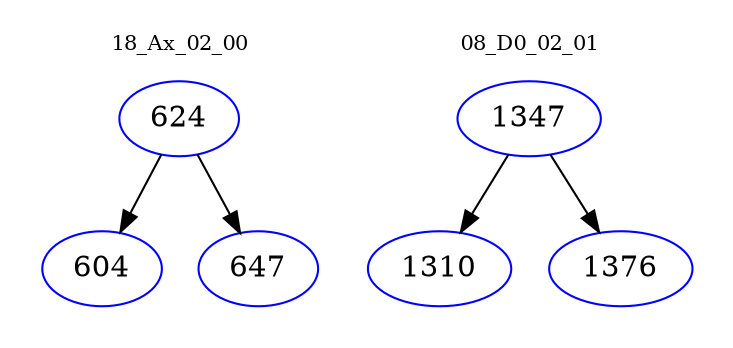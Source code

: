 digraph{
subgraph cluster_0 {
color = white
label = "18_Ax_02_00";
fontsize=10;
T0_624 [label="624", color="blue"]
T0_624 -> T0_604 [color="black"]
T0_604 [label="604", color="blue"]
T0_624 -> T0_647 [color="black"]
T0_647 [label="647", color="blue"]
}
subgraph cluster_1 {
color = white
label = "08_D0_02_01";
fontsize=10;
T1_1347 [label="1347", color="blue"]
T1_1347 -> T1_1310 [color="black"]
T1_1310 [label="1310", color="blue"]
T1_1347 -> T1_1376 [color="black"]
T1_1376 [label="1376", color="blue"]
}
}
